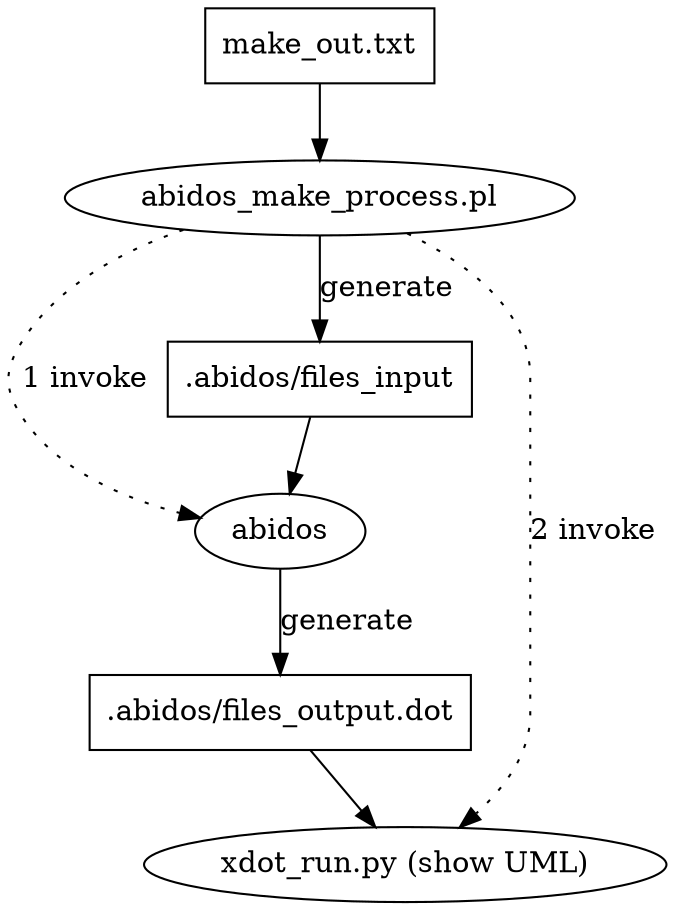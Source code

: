 digraph abidos_flow_diagram_01 {
  "make_out.txt" [shape = box];
  "abidos_make_process.pl" [];
  "abidos" [];
  "xdot_run.py (show UML)" [];

  ".abidos/files_input" [shape = box];
  ".abidos/files_output.dot" [shape = box];

  "make_out.txt" -> "abidos_make_process.pl";
  "abidos_make_process.pl" -> ".abidos/files_input" [label = "generate"];
  "abidos_make_process.pl" -> "abidos" [label = "1 invoke", style=dotted];
  ".abidos/files_input" -> "abidos";
  "abidos" -> ".abidos/files_output.dot" [label = "generate"];

  "abidos_make_process.pl"   -> "xdot_run.py (show UML)"
    [ label = "2 invoke", style=dotted];
  ".abidos/files_output.dot" -> "xdot_run.py (show UML)";
}
